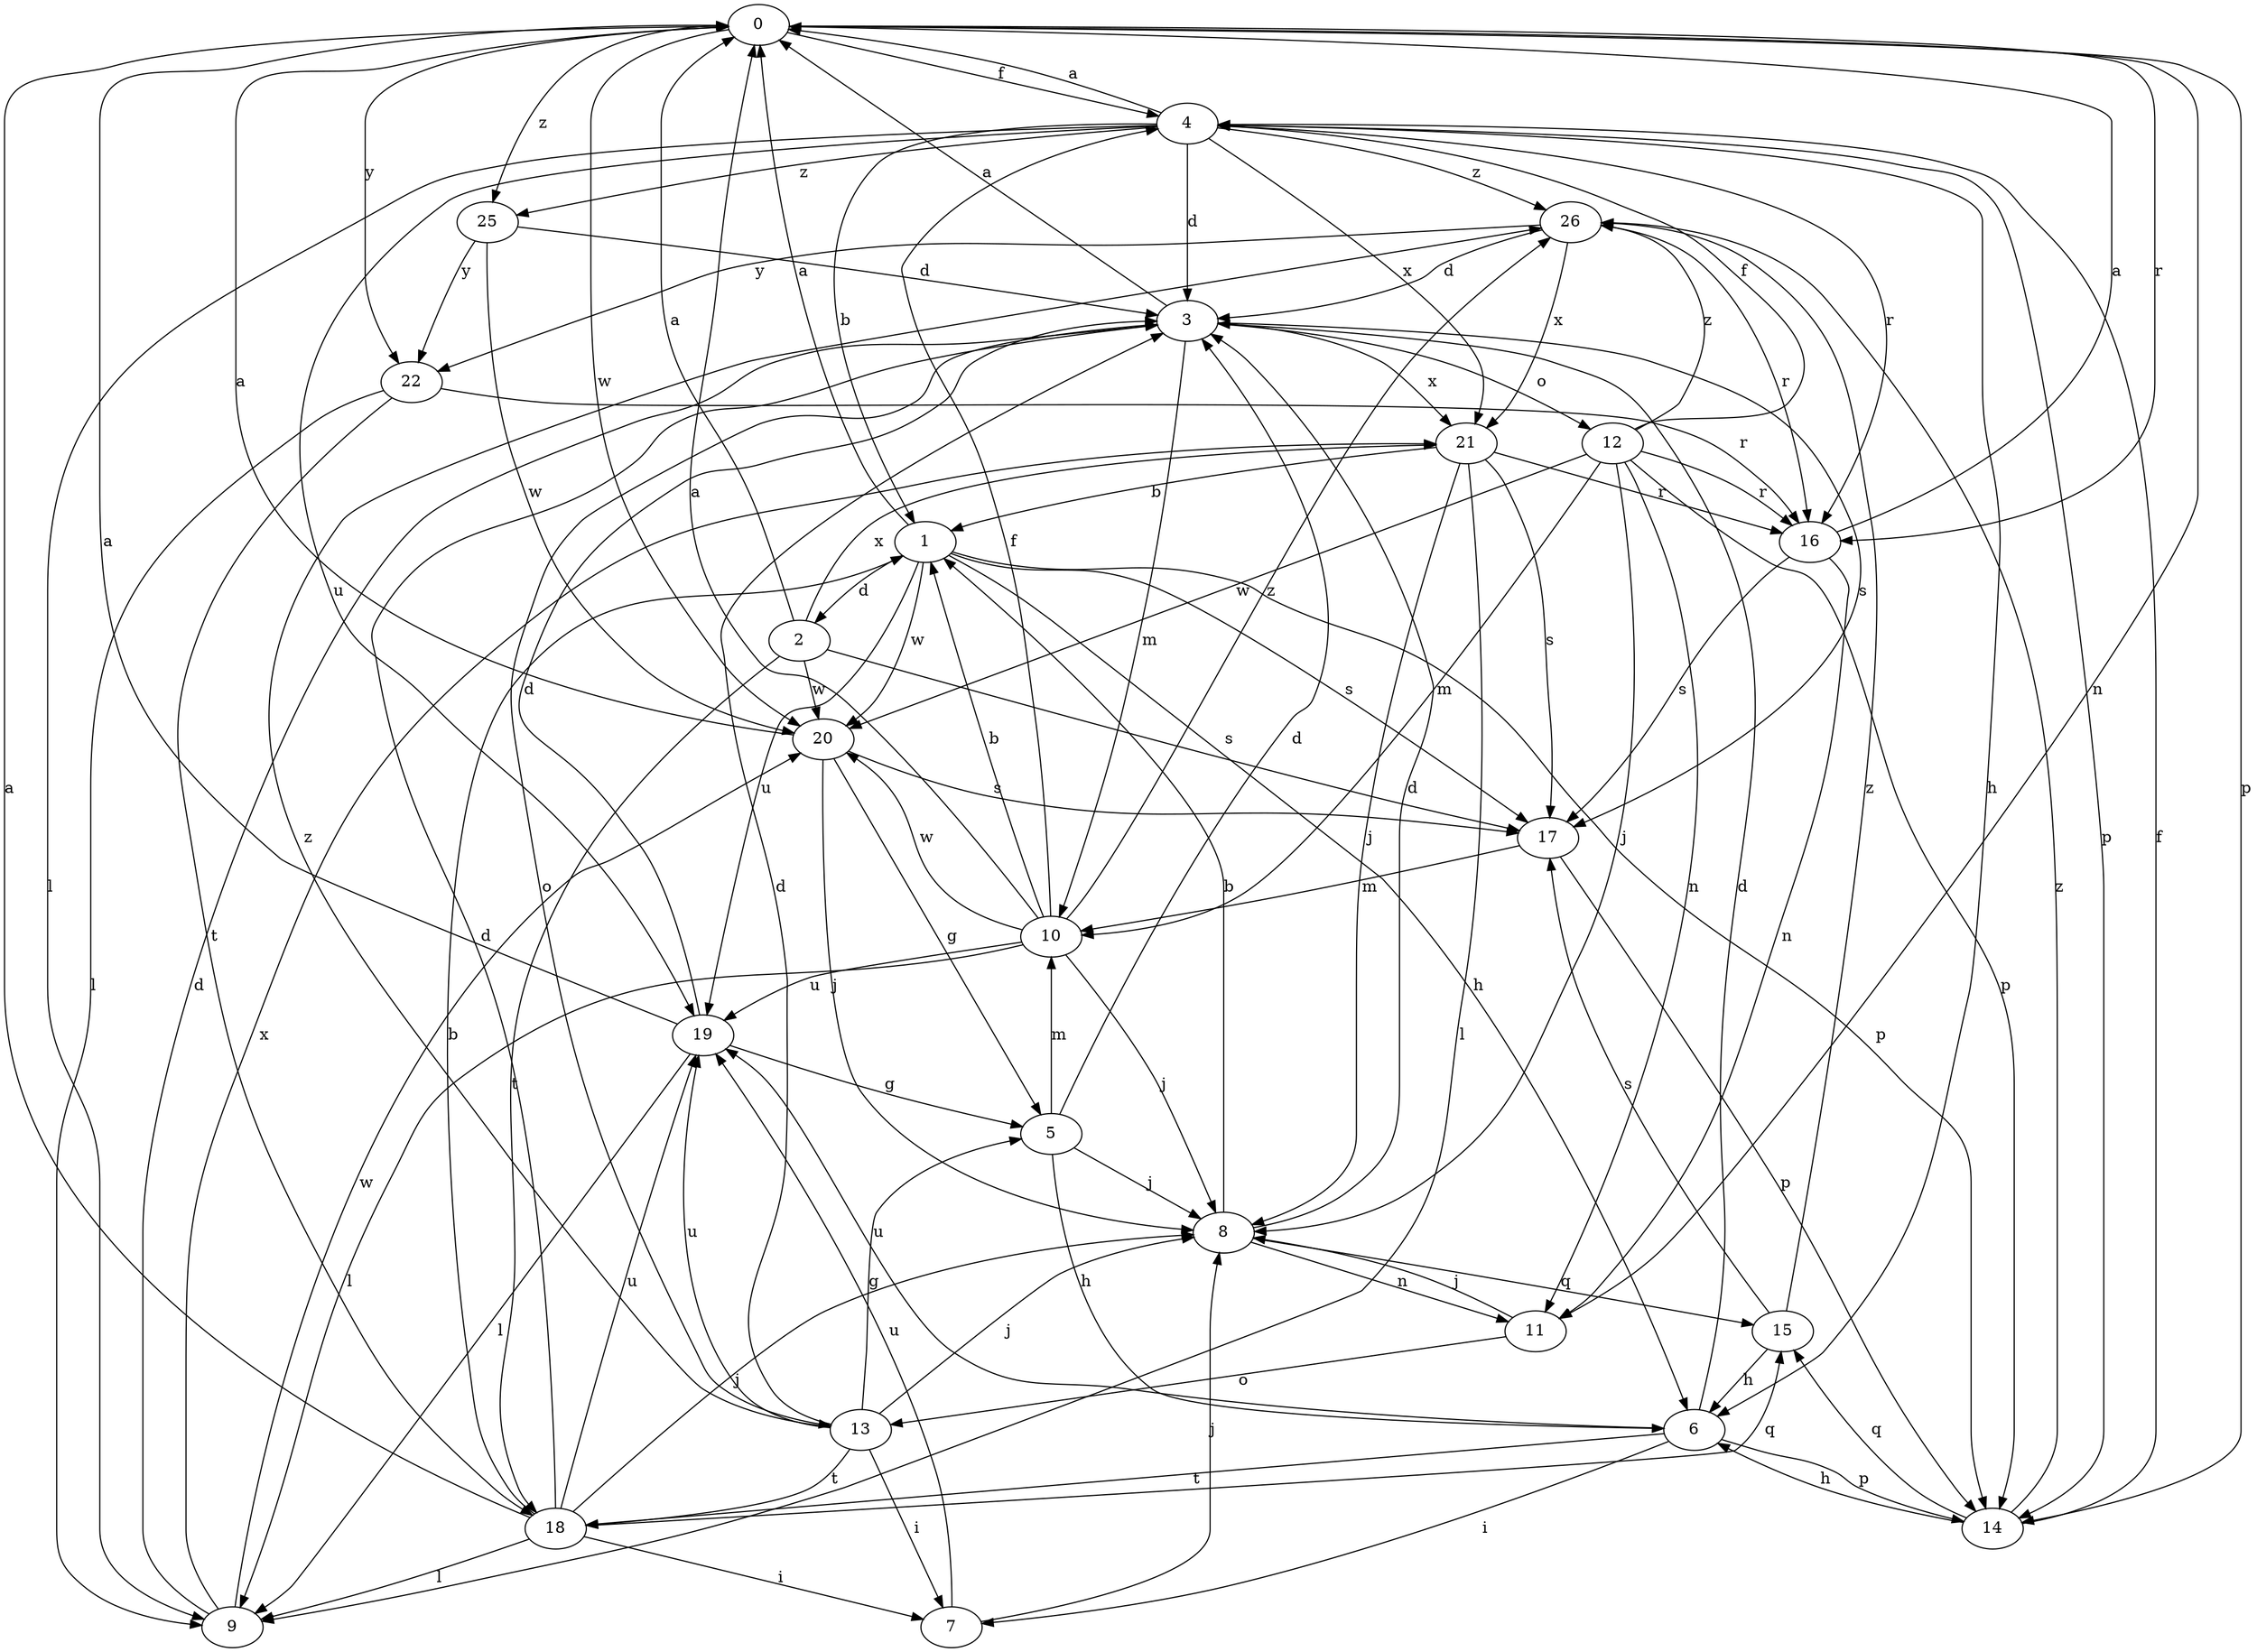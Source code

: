 strict digraph  {
0;
1;
2;
3;
4;
5;
6;
7;
8;
9;
10;
11;
12;
13;
14;
15;
16;
17;
18;
19;
20;
21;
22;
25;
26;
0 -> 4  [label=f];
0 -> 11  [label=n];
0 -> 14  [label=p];
0 -> 16  [label=r];
0 -> 20  [label=w];
0 -> 22  [label=y];
0 -> 25  [label=z];
1 -> 0  [label=a];
1 -> 2  [label=d];
1 -> 6  [label=h];
1 -> 14  [label=p];
1 -> 17  [label=s];
1 -> 19  [label=u];
1 -> 20  [label=w];
2 -> 0  [label=a];
2 -> 17  [label=s];
2 -> 18  [label=t];
2 -> 20  [label=w];
2 -> 21  [label=x];
3 -> 0  [label=a];
3 -> 10  [label=m];
3 -> 12  [label=o];
3 -> 13  [label=o];
3 -> 17  [label=s];
3 -> 21  [label=x];
4 -> 0  [label=a];
4 -> 1  [label=b];
4 -> 3  [label=d];
4 -> 6  [label=h];
4 -> 9  [label=l];
4 -> 14  [label=p];
4 -> 16  [label=r];
4 -> 19  [label=u];
4 -> 21  [label=x];
4 -> 25  [label=z];
4 -> 26  [label=z];
5 -> 3  [label=d];
5 -> 6  [label=h];
5 -> 8  [label=j];
5 -> 10  [label=m];
6 -> 3  [label=d];
6 -> 7  [label=i];
6 -> 14  [label=p];
6 -> 18  [label=t];
6 -> 19  [label=u];
7 -> 8  [label=j];
7 -> 19  [label=u];
8 -> 1  [label=b];
8 -> 3  [label=d];
8 -> 11  [label=n];
8 -> 15  [label=q];
9 -> 3  [label=d];
9 -> 20  [label=w];
9 -> 21  [label=x];
10 -> 0  [label=a];
10 -> 1  [label=b];
10 -> 4  [label=f];
10 -> 8  [label=j];
10 -> 9  [label=l];
10 -> 19  [label=u];
10 -> 20  [label=w];
10 -> 26  [label=z];
11 -> 8  [label=j];
11 -> 13  [label=o];
12 -> 4  [label=f];
12 -> 8  [label=j];
12 -> 10  [label=m];
12 -> 11  [label=n];
12 -> 14  [label=p];
12 -> 16  [label=r];
12 -> 20  [label=w];
12 -> 26  [label=z];
13 -> 3  [label=d];
13 -> 5  [label=g];
13 -> 7  [label=i];
13 -> 8  [label=j];
13 -> 18  [label=t];
13 -> 19  [label=u];
13 -> 26  [label=z];
14 -> 4  [label=f];
14 -> 6  [label=h];
14 -> 15  [label=q];
14 -> 26  [label=z];
15 -> 6  [label=h];
15 -> 17  [label=s];
15 -> 26  [label=z];
16 -> 0  [label=a];
16 -> 11  [label=n];
16 -> 17  [label=s];
17 -> 10  [label=m];
17 -> 14  [label=p];
18 -> 0  [label=a];
18 -> 1  [label=b];
18 -> 3  [label=d];
18 -> 7  [label=i];
18 -> 8  [label=j];
18 -> 9  [label=l];
18 -> 15  [label=q];
18 -> 19  [label=u];
19 -> 0  [label=a];
19 -> 3  [label=d];
19 -> 5  [label=g];
19 -> 9  [label=l];
20 -> 0  [label=a];
20 -> 5  [label=g];
20 -> 8  [label=j];
20 -> 17  [label=s];
21 -> 1  [label=b];
21 -> 8  [label=j];
21 -> 9  [label=l];
21 -> 16  [label=r];
21 -> 17  [label=s];
22 -> 9  [label=l];
22 -> 16  [label=r];
22 -> 18  [label=t];
25 -> 3  [label=d];
25 -> 20  [label=w];
25 -> 22  [label=y];
26 -> 3  [label=d];
26 -> 16  [label=r];
26 -> 21  [label=x];
26 -> 22  [label=y];
}
